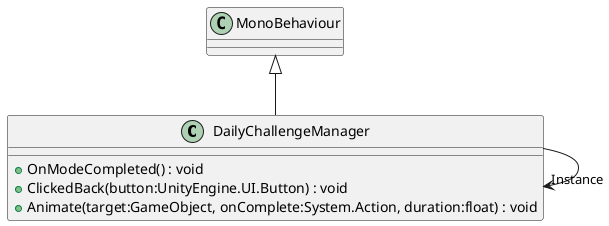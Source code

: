 @startuml
class DailyChallengeManager {
    + OnModeCompleted() : void
    + ClickedBack(button:UnityEngine.UI.Button) : void
    + Animate(target:GameObject, onComplete:System.Action, duration:float) : void
}
MonoBehaviour <|-- DailyChallengeManager
DailyChallengeManager --> "Instance" DailyChallengeManager
@enduml
